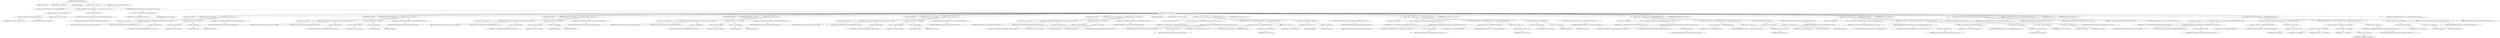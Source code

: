 digraph "TIFFReadDirEntryFloat" {  
"80151" [label = <(METHOD,TIFFReadDirEntryFloat)<SUB>959</SUB>> ]
"80152" [label = <(PARAM,TIFF *tif)<SUB>960</SUB>> ]
"80153" [label = <(PARAM,TIFFDirEntry *direntry)<SUB>960</SUB>> ]
"80154" [label = <(PARAM,float *value)<SUB>960</SUB>> ]
"80155" [label = <(BLOCK,&lt;empty&gt;,&lt;empty&gt;)<SUB>961</SUB>> ]
"80156" [label = <(LOCAL,enum TIFFReadDirEntryErr err: TIFFReadDirEntryErr)<SUB>962</SUB>> ]
"80157" [label = <(CONTROL_STRUCTURE,if (direntry-&gt;tdir_count != 1),if (direntry-&gt;tdir_count != 1))<SUB>963</SUB>> ]
"80158" [label = <(&lt;operator&gt;.notEquals,direntry-&gt;tdir_count != 1)<SUB>963</SUB>> ]
"80159" [label = <(&lt;operator&gt;.indirectFieldAccess,direntry-&gt;tdir_count)<SUB>963</SUB>> ]
"80160" [label = <(IDENTIFIER,direntry,direntry-&gt;tdir_count != 1)<SUB>963</SUB>> ]
"80161" [label = <(FIELD_IDENTIFIER,tdir_count,tdir_count)<SUB>963</SUB>> ]
"80162" [label = <(LITERAL,1,direntry-&gt;tdir_count != 1)<SUB>963</SUB>> ]
"80163" [label = <(BLOCK,&lt;empty&gt;,&lt;empty&gt;)<SUB>964</SUB>> ]
"80164" [label = <(RETURN,return (TIFFReadDirEntryErrCount);,return (TIFFReadDirEntryErrCount);)<SUB>964</SUB>> ]
"80165" [label = <(IDENTIFIER,TIFFReadDirEntryErrCount,return (TIFFReadDirEntryErrCount);)<SUB>964</SUB>> ]
"80166" [label = <(CONTROL_STRUCTURE,switch(direntry-&gt;tdir_type),switch(direntry-&gt;tdir_type))<SUB>965</SUB>> ]
"80167" [label = <(&lt;operator&gt;.indirectFieldAccess,direntry-&gt;tdir_type)<SUB>965</SUB>> ]
"80168" [label = <(IDENTIFIER,direntry,switch(direntry-&gt;tdir_type))<SUB>965</SUB>> ]
"80169" [label = <(FIELD_IDENTIFIER,tdir_type,tdir_type)<SUB>965</SUB>> ]
"80170" [label = <(BLOCK,&lt;empty&gt;,&lt;empty&gt;)<SUB>966</SUB>> ]
"80171" [label = <(JUMP_TARGET,case)<SUB>967</SUB>> ]
"80172" [label = <(IDENTIFIER,TIFF_BYTE,&lt;empty&gt;)<SUB>967</SUB>> ]
"80173" [label = <(BLOCK,&lt;empty&gt;,&lt;empty&gt;)<SUB>968</SUB>> ]
"80174" [label = <(LOCAL,uint8_t m: uint8_t)<SUB>969</SUB>> ]
"80175" [label = <(TIFFReadDirEntryCheckedByte,TIFFReadDirEntryCheckedByte(tif, direntry, &amp;m))<SUB>970</SUB>> ]
"80176" [label = <(IDENTIFIER,tif,TIFFReadDirEntryCheckedByte(tif, direntry, &amp;m))<SUB>970</SUB>> ]
"80177" [label = <(IDENTIFIER,direntry,TIFFReadDirEntryCheckedByte(tif, direntry, &amp;m))<SUB>970</SUB>> ]
"80178" [label = <(&lt;operator&gt;.addressOf,&amp;m)<SUB>970</SUB>> ]
"80179" [label = <(IDENTIFIER,m,TIFFReadDirEntryCheckedByte(tif, direntry, &amp;m))<SUB>970</SUB>> ]
"80180" [label = <(&lt;operator&gt;.assignment,*value = (float)m)<SUB>971</SUB>> ]
"80181" [label = <(&lt;operator&gt;.indirection,*value)<SUB>971</SUB>> ]
"80182" [label = <(IDENTIFIER,value,*value = (float)m)<SUB>971</SUB>> ]
"80183" [label = <(&lt;operator&gt;.cast,(float)m)<SUB>971</SUB>> ]
"80184" [label = <(UNKNOWN,float,float)<SUB>971</SUB>> ]
"80185" [label = <(IDENTIFIER,m,(float)m)<SUB>971</SUB>> ]
"80186" [label = <(RETURN,return (TIFFReadDirEntryErrOk);,return (TIFFReadDirEntryErrOk);)<SUB>972</SUB>> ]
"80187" [label = <(IDENTIFIER,TIFFReadDirEntryErrOk,return (TIFFReadDirEntryErrOk);)<SUB>972</SUB>> ]
"80188" [label = <(JUMP_TARGET,case)<SUB>974</SUB>> ]
"80189" [label = <(IDENTIFIER,TIFF_SBYTE,&lt;empty&gt;)<SUB>974</SUB>> ]
"80190" [label = <(BLOCK,&lt;empty&gt;,&lt;empty&gt;)<SUB>975</SUB>> ]
"80191" [label = <(LOCAL,int8_t m: int8_t)<SUB>976</SUB>> ]
"80192" [label = <(TIFFReadDirEntryCheckedSbyte,TIFFReadDirEntryCheckedSbyte(tif, direntry, &amp;m))<SUB>977</SUB>> ]
"80193" [label = <(IDENTIFIER,tif,TIFFReadDirEntryCheckedSbyte(tif, direntry, &amp;m))<SUB>977</SUB>> ]
"80194" [label = <(IDENTIFIER,direntry,TIFFReadDirEntryCheckedSbyte(tif, direntry, &amp;m))<SUB>977</SUB>> ]
"80195" [label = <(&lt;operator&gt;.addressOf,&amp;m)<SUB>977</SUB>> ]
"80196" [label = <(IDENTIFIER,m,TIFFReadDirEntryCheckedSbyte(tif, direntry, &amp;m))<SUB>977</SUB>> ]
"80197" [label = <(&lt;operator&gt;.assignment,*value = (float)m)<SUB>978</SUB>> ]
"80198" [label = <(&lt;operator&gt;.indirection,*value)<SUB>978</SUB>> ]
"80199" [label = <(IDENTIFIER,value,*value = (float)m)<SUB>978</SUB>> ]
"80200" [label = <(&lt;operator&gt;.cast,(float)m)<SUB>978</SUB>> ]
"80201" [label = <(UNKNOWN,float,float)<SUB>978</SUB>> ]
"80202" [label = <(IDENTIFIER,m,(float)m)<SUB>978</SUB>> ]
"80203" [label = <(RETURN,return (TIFFReadDirEntryErrOk);,return (TIFFReadDirEntryErrOk);)<SUB>979</SUB>> ]
"80204" [label = <(IDENTIFIER,TIFFReadDirEntryErrOk,return (TIFFReadDirEntryErrOk);)<SUB>979</SUB>> ]
"80205" [label = <(JUMP_TARGET,case)<SUB>981</SUB>> ]
"80206" [label = <(IDENTIFIER,TIFF_SHORT,&lt;empty&gt;)<SUB>981</SUB>> ]
"80207" [label = <(BLOCK,&lt;empty&gt;,&lt;empty&gt;)<SUB>982</SUB>> ]
"80208" [label = <(LOCAL,uint16_t m: uint16_t)<SUB>983</SUB>> ]
"80209" [label = <(TIFFReadDirEntryCheckedShort,TIFFReadDirEntryCheckedShort(tif, direntry, &amp;m))<SUB>984</SUB>> ]
"80210" [label = <(IDENTIFIER,tif,TIFFReadDirEntryCheckedShort(tif, direntry, &amp;m))<SUB>984</SUB>> ]
"80211" [label = <(IDENTIFIER,direntry,TIFFReadDirEntryCheckedShort(tif, direntry, &amp;m))<SUB>984</SUB>> ]
"80212" [label = <(&lt;operator&gt;.addressOf,&amp;m)<SUB>984</SUB>> ]
"80213" [label = <(IDENTIFIER,m,TIFFReadDirEntryCheckedShort(tif, direntry, &amp;m))<SUB>984</SUB>> ]
"80214" [label = <(&lt;operator&gt;.assignment,*value = (float)m)<SUB>985</SUB>> ]
"80215" [label = <(&lt;operator&gt;.indirection,*value)<SUB>985</SUB>> ]
"80216" [label = <(IDENTIFIER,value,*value = (float)m)<SUB>985</SUB>> ]
"80217" [label = <(&lt;operator&gt;.cast,(float)m)<SUB>985</SUB>> ]
"80218" [label = <(UNKNOWN,float,float)<SUB>985</SUB>> ]
"80219" [label = <(IDENTIFIER,m,(float)m)<SUB>985</SUB>> ]
"80220" [label = <(RETURN,return (TIFFReadDirEntryErrOk);,return (TIFFReadDirEntryErrOk);)<SUB>986</SUB>> ]
"80221" [label = <(IDENTIFIER,TIFFReadDirEntryErrOk,return (TIFFReadDirEntryErrOk);)<SUB>986</SUB>> ]
"80222" [label = <(JUMP_TARGET,case)<SUB>988</SUB>> ]
"80223" [label = <(IDENTIFIER,TIFF_SSHORT,&lt;empty&gt;)<SUB>988</SUB>> ]
"80224" [label = <(BLOCK,&lt;empty&gt;,&lt;empty&gt;)<SUB>989</SUB>> ]
"80225" [label = <(LOCAL,int16_t m: int16_t)<SUB>990</SUB>> ]
"80226" [label = <(TIFFReadDirEntryCheckedSshort,TIFFReadDirEntryCheckedSshort(tif, direntry, &amp;m))<SUB>991</SUB>> ]
"80227" [label = <(IDENTIFIER,tif,TIFFReadDirEntryCheckedSshort(tif, direntry, &amp;m))<SUB>991</SUB>> ]
"80228" [label = <(IDENTIFIER,direntry,TIFFReadDirEntryCheckedSshort(tif, direntry, &amp;m))<SUB>991</SUB>> ]
"80229" [label = <(&lt;operator&gt;.addressOf,&amp;m)<SUB>991</SUB>> ]
"80230" [label = <(IDENTIFIER,m,TIFFReadDirEntryCheckedSshort(tif, direntry, &amp;m))<SUB>991</SUB>> ]
"80231" [label = <(&lt;operator&gt;.assignment,*value = (float)m)<SUB>992</SUB>> ]
"80232" [label = <(&lt;operator&gt;.indirection,*value)<SUB>992</SUB>> ]
"80233" [label = <(IDENTIFIER,value,*value = (float)m)<SUB>992</SUB>> ]
"80234" [label = <(&lt;operator&gt;.cast,(float)m)<SUB>992</SUB>> ]
"80235" [label = <(UNKNOWN,float,float)<SUB>992</SUB>> ]
"80236" [label = <(IDENTIFIER,m,(float)m)<SUB>992</SUB>> ]
"80237" [label = <(RETURN,return (TIFFReadDirEntryErrOk);,return (TIFFReadDirEntryErrOk);)<SUB>993</SUB>> ]
"80238" [label = <(IDENTIFIER,TIFFReadDirEntryErrOk,return (TIFFReadDirEntryErrOk);)<SUB>993</SUB>> ]
"80239" [label = <(JUMP_TARGET,case)<SUB>995</SUB>> ]
"80240" [label = <(IDENTIFIER,TIFF_LONG,&lt;empty&gt;)<SUB>995</SUB>> ]
"80241" [label = <(BLOCK,&lt;empty&gt;,&lt;empty&gt;)<SUB>996</SUB>> ]
"80242" [label = <(LOCAL,uint32_t m: uint32_t)<SUB>997</SUB>> ]
"80243" [label = <(TIFFReadDirEntryCheckedLong,TIFFReadDirEntryCheckedLong(tif, direntry, &amp;m))<SUB>998</SUB>> ]
"80244" [label = <(IDENTIFIER,tif,TIFFReadDirEntryCheckedLong(tif, direntry, &amp;m))<SUB>998</SUB>> ]
"80245" [label = <(IDENTIFIER,direntry,TIFFReadDirEntryCheckedLong(tif, direntry, &amp;m))<SUB>998</SUB>> ]
"80246" [label = <(&lt;operator&gt;.addressOf,&amp;m)<SUB>998</SUB>> ]
"80247" [label = <(IDENTIFIER,m,TIFFReadDirEntryCheckedLong(tif, direntry, &amp;m))<SUB>998</SUB>> ]
"80248" [label = <(&lt;operator&gt;.assignment,*value = (float)m)<SUB>999</SUB>> ]
"80249" [label = <(&lt;operator&gt;.indirection,*value)<SUB>999</SUB>> ]
"80250" [label = <(IDENTIFIER,value,*value = (float)m)<SUB>999</SUB>> ]
"80251" [label = <(&lt;operator&gt;.cast,(float)m)<SUB>999</SUB>> ]
"80252" [label = <(UNKNOWN,float,float)<SUB>999</SUB>> ]
"80253" [label = <(IDENTIFIER,m,(float)m)<SUB>999</SUB>> ]
"80254" [label = <(RETURN,return (TIFFReadDirEntryErrOk);,return (TIFFReadDirEntryErrOk);)<SUB>1000</SUB>> ]
"80255" [label = <(IDENTIFIER,TIFFReadDirEntryErrOk,return (TIFFReadDirEntryErrOk);)<SUB>1000</SUB>> ]
"80256" [label = <(JUMP_TARGET,case)<SUB>1002</SUB>> ]
"80257" [label = <(IDENTIFIER,TIFF_SLONG,&lt;empty&gt;)<SUB>1002</SUB>> ]
"80258" [label = <(BLOCK,&lt;empty&gt;,&lt;empty&gt;)<SUB>1003</SUB>> ]
"80259" [label = <(LOCAL,int32_t m: int32_t)<SUB>1004</SUB>> ]
"80260" [label = <(TIFFReadDirEntryCheckedSlong,TIFFReadDirEntryCheckedSlong(tif, direntry, &amp;m))<SUB>1005</SUB>> ]
"80261" [label = <(IDENTIFIER,tif,TIFFReadDirEntryCheckedSlong(tif, direntry, &amp;m))<SUB>1005</SUB>> ]
"80262" [label = <(IDENTIFIER,direntry,TIFFReadDirEntryCheckedSlong(tif, direntry, &amp;m))<SUB>1005</SUB>> ]
"80263" [label = <(&lt;operator&gt;.addressOf,&amp;m)<SUB>1005</SUB>> ]
"80264" [label = <(IDENTIFIER,m,TIFFReadDirEntryCheckedSlong(tif, direntry, &amp;m))<SUB>1005</SUB>> ]
"80265" [label = <(&lt;operator&gt;.assignment,*value = (float)m)<SUB>1006</SUB>> ]
"80266" [label = <(&lt;operator&gt;.indirection,*value)<SUB>1006</SUB>> ]
"80267" [label = <(IDENTIFIER,value,*value = (float)m)<SUB>1006</SUB>> ]
"80268" [label = <(&lt;operator&gt;.cast,(float)m)<SUB>1006</SUB>> ]
"80269" [label = <(UNKNOWN,float,float)<SUB>1006</SUB>> ]
"80270" [label = <(IDENTIFIER,m,(float)m)<SUB>1006</SUB>> ]
"80271" [label = <(RETURN,return (TIFFReadDirEntryErrOk);,return (TIFFReadDirEntryErrOk);)<SUB>1007</SUB>> ]
"80272" [label = <(IDENTIFIER,TIFFReadDirEntryErrOk,return (TIFFReadDirEntryErrOk);)<SUB>1007</SUB>> ]
"80273" [label = <(JUMP_TARGET,case)<SUB>1009</SUB>> ]
"80274" [label = <(IDENTIFIER,TIFF_LONG8,&lt;empty&gt;)<SUB>1009</SUB>> ]
"80275" [label = <(BLOCK,&lt;empty&gt;,&lt;empty&gt;)<SUB>1010</SUB>> ]
"80276" [label = <(LOCAL,uint64_t m: uint64_t)<SUB>1011</SUB>> ]
"80277" [label = <(&lt;operator&gt;.assignment,err = TIFFReadDirEntryCheckedLong8(tif, direntry, &amp;m))<SUB>1012</SUB>> ]
"80278" [label = <(IDENTIFIER,err,err = TIFFReadDirEntryCheckedLong8(tif, direntry, &amp;m))<SUB>1012</SUB>> ]
"80279" [label = <(TIFFReadDirEntryCheckedLong8,TIFFReadDirEntryCheckedLong8(tif, direntry, &amp;m))<SUB>1012</SUB>> ]
"80280" [label = <(IDENTIFIER,tif,TIFFReadDirEntryCheckedLong8(tif, direntry, &amp;m))<SUB>1012</SUB>> ]
"80281" [label = <(IDENTIFIER,direntry,TIFFReadDirEntryCheckedLong8(tif, direntry, &amp;m))<SUB>1012</SUB>> ]
"80282" [label = <(&lt;operator&gt;.addressOf,&amp;m)<SUB>1012</SUB>> ]
"80283" [label = <(IDENTIFIER,m,TIFFReadDirEntryCheckedLong8(tif, direntry, &amp;m))<SUB>1012</SUB>> ]
"80284" [label = <(CONTROL_STRUCTURE,if (err != TIFFReadDirEntryErrOk),if (err != TIFFReadDirEntryErrOk))<SUB>1013</SUB>> ]
"80285" [label = <(&lt;operator&gt;.notEquals,err != TIFFReadDirEntryErrOk)<SUB>1013</SUB>> ]
"80286" [label = <(IDENTIFIER,err,err != TIFFReadDirEntryErrOk)<SUB>1013</SUB>> ]
"80287" [label = <(IDENTIFIER,TIFFReadDirEntryErrOk,err != TIFFReadDirEntryErrOk)<SUB>1013</SUB>> ]
"80288" [label = <(BLOCK,&lt;empty&gt;,&lt;empty&gt;)<SUB>1014</SUB>> ]
"80289" [label = <(RETURN,return (err);,return (err);)<SUB>1014</SUB>> ]
"80290" [label = <(IDENTIFIER,err,return (err);)<SUB>1014</SUB>> ]
"80291" [label = <(&lt;operator&gt;.assignment,*value = (float)m)<SUB>1023</SUB>> ]
"80292" [label = <(&lt;operator&gt;.indirection,*value)<SUB>1023</SUB>> ]
"80293" [label = <(IDENTIFIER,value,*value = (float)m)<SUB>1023</SUB>> ]
"80294" [label = <(&lt;operator&gt;.cast,(float)m)<SUB>1023</SUB>> ]
"80295" [label = <(UNKNOWN,float,float)<SUB>1023</SUB>> ]
"80296" [label = <(IDENTIFIER,m,(float)m)<SUB>1023</SUB>> ]
"80297" [label = <(RETURN,return (TIFFReadDirEntryErrOk);,return (TIFFReadDirEntryErrOk);)<SUB>1025</SUB>> ]
"80298" [label = <(IDENTIFIER,TIFFReadDirEntryErrOk,return (TIFFReadDirEntryErrOk);)<SUB>1025</SUB>> ]
"80299" [label = <(JUMP_TARGET,case)<SUB>1027</SUB>> ]
"80300" [label = <(IDENTIFIER,TIFF_SLONG8,&lt;empty&gt;)<SUB>1027</SUB>> ]
"80301" [label = <(BLOCK,&lt;empty&gt;,&lt;empty&gt;)<SUB>1028</SUB>> ]
"80302" [label = <(LOCAL,int64_t m: int64_t)<SUB>1029</SUB>> ]
"80303" [label = <(&lt;operator&gt;.assignment,err = TIFFReadDirEntryCheckedSlong8(tif, direntry, &amp;m))<SUB>1030</SUB>> ]
"80304" [label = <(IDENTIFIER,err,err = TIFFReadDirEntryCheckedSlong8(tif, direntry, &amp;m))<SUB>1030</SUB>> ]
"80305" [label = <(TIFFReadDirEntryCheckedSlong8,TIFFReadDirEntryCheckedSlong8(tif, direntry, &amp;m))<SUB>1030</SUB>> ]
"80306" [label = <(IDENTIFIER,tif,TIFFReadDirEntryCheckedSlong8(tif, direntry, &amp;m))<SUB>1030</SUB>> ]
"80307" [label = <(IDENTIFIER,direntry,TIFFReadDirEntryCheckedSlong8(tif, direntry, &amp;m))<SUB>1030</SUB>> ]
"80308" [label = <(&lt;operator&gt;.addressOf,&amp;m)<SUB>1030</SUB>> ]
"80309" [label = <(IDENTIFIER,m,TIFFReadDirEntryCheckedSlong8(tif, direntry, &amp;m))<SUB>1030</SUB>> ]
"80310" [label = <(CONTROL_STRUCTURE,if (err != TIFFReadDirEntryErrOk),if (err != TIFFReadDirEntryErrOk))<SUB>1031</SUB>> ]
"80311" [label = <(&lt;operator&gt;.notEquals,err != TIFFReadDirEntryErrOk)<SUB>1031</SUB>> ]
"80312" [label = <(IDENTIFIER,err,err != TIFFReadDirEntryErrOk)<SUB>1031</SUB>> ]
"80313" [label = <(IDENTIFIER,TIFFReadDirEntryErrOk,err != TIFFReadDirEntryErrOk)<SUB>1031</SUB>> ]
"80314" [label = <(BLOCK,&lt;empty&gt;,&lt;empty&gt;)<SUB>1032</SUB>> ]
"80315" [label = <(RETURN,return (err);,return (err);)<SUB>1032</SUB>> ]
"80316" [label = <(IDENTIFIER,err,return (err);)<SUB>1032</SUB>> ]
"80317" [label = <(&lt;operator&gt;.assignment,*value = (float)m)<SUB>1033</SUB>> ]
"80318" [label = <(&lt;operator&gt;.indirection,*value)<SUB>1033</SUB>> ]
"80319" [label = <(IDENTIFIER,value,*value = (float)m)<SUB>1033</SUB>> ]
"80320" [label = <(&lt;operator&gt;.cast,(float)m)<SUB>1033</SUB>> ]
"80321" [label = <(UNKNOWN,float,float)<SUB>1033</SUB>> ]
"80322" [label = <(IDENTIFIER,m,(float)m)<SUB>1033</SUB>> ]
"80323" [label = <(RETURN,return (TIFFReadDirEntryErrOk);,return (TIFFReadDirEntryErrOk);)<SUB>1034</SUB>> ]
"80324" [label = <(IDENTIFIER,TIFFReadDirEntryErrOk,return (TIFFReadDirEntryErrOk);)<SUB>1034</SUB>> ]
"80325" [label = <(JUMP_TARGET,case)<SUB>1036</SUB>> ]
"80326" [label = <(IDENTIFIER,TIFF_RATIONAL,&lt;empty&gt;)<SUB>1036</SUB>> ]
"80327" [label = <(BLOCK,&lt;empty&gt;,&lt;empty&gt;)<SUB>1037</SUB>> ]
"80328" [label = <(LOCAL,double m: double)<SUB>1038</SUB>> ]
"80329" [label = <(&lt;operator&gt;.assignment,err = TIFFReadDirEntryCheckedRational(tif, direntry, &amp;m))<SUB>1039</SUB>> ]
"80330" [label = <(IDENTIFIER,err,err = TIFFReadDirEntryCheckedRational(tif, direntry, &amp;m))<SUB>1039</SUB>> ]
"80331" [label = <(TIFFReadDirEntryCheckedRational,TIFFReadDirEntryCheckedRational(tif, direntry, &amp;m))<SUB>1039</SUB>> ]
"80332" [label = <(IDENTIFIER,tif,TIFFReadDirEntryCheckedRational(tif, direntry, &amp;m))<SUB>1039</SUB>> ]
"80333" [label = <(IDENTIFIER,direntry,TIFFReadDirEntryCheckedRational(tif, direntry, &amp;m))<SUB>1039</SUB>> ]
"80334" [label = <(&lt;operator&gt;.addressOf,&amp;m)<SUB>1039</SUB>> ]
"80335" [label = <(IDENTIFIER,m,TIFFReadDirEntryCheckedRational(tif, direntry, &amp;m))<SUB>1039</SUB>> ]
"80336" [label = <(CONTROL_STRUCTURE,if (err != TIFFReadDirEntryErrOk),if (err != TIFFReadDirEntryErrOk))<SUB>1040</SUB>> ]
"80337" [label = <(&lt;operator&gt;.notEquals,err != TIFFReadDirEntryErrOk)<SUB>1040</SUB>> ]
"80338" [label = <(IDENTIFIER,err,err != TIFFReadDirEntryErrOk)<SUB>1040</SUB>> ]
"80339" [label = <(IDENTIFIER,TIFFReadDirEntryErrOk,err != TIFFReadDirEntryErrOk)<SUB>1040</SUB>> ]
"80340" [label = <(BLOCK,&lt;empty&gt;,&lt;empty&gt;)<SUB>1041</SUB>> ]
"80341" [label = <(RETURN,return (err);,return (err);)<SUB>1041</SUB>> ]
"80342" [label = <(IDENTIFIER,err,return (err);)<SUB>1041</SUB>> ]
"80343" [label = <(&lt;operator&gt;.assignment,*value = (float)m)<SUB>1042</SUB>> ]
"80344" [label = <(&lt;operator&gt;.indirection,*value)<SUB>1042</SUB>> ]
"80345" [label = <(IDENTIFIER,value,*value = (float)m)<SUB>1042</SUB>> ]
"80346" [label = <(&lt;operator&gt;.cast,(float)m)<SUB>1042</SUB>> ]
"80347" [label = <(UNKNOWN,float,float)<SUB>1042</SUB>> ]
"80348" [label = <(IDENTIFIER,m,(float)m)<SUB>1042</SUB>> ]
"80349" [label = <(RETURN,return (TIFFReadDirEntryErrOk);,return (TIFFReadDirEntryErrOk);)<SUB>1043</SUB>> ]
"80350" [label = <(IDENTIFIER,TIFFReadDirEntryErrOk,return (TIFFReadDirEntryErrOk);)<SUB>1043</SUB>> ]
"80351" [label = <(JUMP_TARGET,case)<SUB>1045</SUB>> ]
"80352" [label = <(IDENTIFIER,TIFF_SRATIONAL,&lt;empty&gt;)<SUB>1045</SUB>> ]
"80353" [label = <(BLOCK,&lt;empty&gt;,&lt;empty&gt;)<SUB>1046</SUB>> ]
"80354" [label = <(LOCAL,double m: double)<SUB>1047</SUB>> ]
"80355" [label = <(&lt;operator&gt;.assignment,err = TIFFReadDirEntryCheckedSrational(tif, direntry, &amp;m))<SUB>1048</SUB>> ]
"80356" [label = <(IDENTIFIER,err,err = TIFFReadDirEntryCheckedSrational(tif, direntry, &amp;m))<SUB>1048</SUB>> ]
"80357" [label = <(TIFFReadDirEntryCheckedSrational,TIFFReadDirEntryCheckedSrational(tif, direntry, &amp;m))<SUB>1048</SUB>> ]
"80358" [label = <(IDENTIFIER,tif,TIFFReadDirEntryCheckedSrational(tif, direntry, &amp;m))<SUB>1048</SUB>> ]
"80359" [label = <(IDENTIFIER,direntry,TIFFReadDirEntryCheckedSrational(tif, direntry, &amp;m))<SUB>1048</SUB>> ]
"80360" [label = <(&lt;operator&gt;.addressOf,&amp;m)<SUB>1048</SUB>> ]
"80361" [label = <(IDENTIFIER,m,TIFFReadDirEntryCheckedSrational(tif, direntry, &amp;m))<SUB>1048</SUB>> ]
"80362" [label = <(CONTROL_STRUCTURE,if (err != TIFFReadDirEntryErrOk),if (err != TIFFReadDirEntryErrOk))<SUB>1049</SUB>> ]
"80363" [label = <(&lt;operator&gt;.notEquals,err != TIFFReadDirEntryErrOk)<SUB>1049</SUB>> ]
"80364" [label = <(IDENTIFIER,err,err != TIFFReadDirEntryErrOk)<SUB>1049</SUB>> ]
"80365" [label = <(IDENTIFIER,TIFFReadDirEntryErrOk,err != TIFFReadDirEntryErrOk)<SUB>1049</SUB>> ]
"80366" [label = <(BLOCK,&lt;empty&gt;,&lt;empty&gt;)<SUB>1050</SUB>> ]
"80367" [label = <(RETURN,return (err);,return (err);)<SUB>1050</SUB>> ]
"80368" [label = <(IDENTIFIER,err,return (err);)<SUB>1050</SUB>> ]
"80369" [label = <(&lt;operator&gt;.assignment,*value = (float)m)<SUB>1051</SUB>> ]
"80370" [label = <(&lt;operator&gt;.indirection,*value)<SUB>1051</SUB>> ]
"80371" [label = <(IDENTIFIER,value,*value = (float)m)<SUB>1051</SUB>> ]
"80372" [label = <(&lt;operator&gt;.cast,(float)m)<SUB>1051</SUB>> ]
"80373" [label = <(UNKNOWN,float,float)<SUB>1051</SUB>> ]
"80374" [label = <(IDENTIFIER,m,(float)m)<SUB>1051</SUB>> ]
"80375" [label = <(RETURN,return (TIFFReadDirEntryErrOk);,return (TIFFReadDirEntryErrOk);)<SUB>1052</SUB>> ]
"80376" [label = <(IDENTIFIER,TIFFReadDirEntryErrOk,return (TIFFReadDirEntryErrOk);)<SUB>1052</SUB>> ]
"80377" [label = <(JUMP_TARGET,case)<SUB>1054</SUB>> ]
"80378" [label = <(IDENTIFIER,TIFF_FLOAT,&lt;empty&gt;)<SUB>1054</SUB>> ]
"80379" [label = <(TIFFReadDirEntryCheckedFloat,TIFFReadDirEntryCheckedFloat(tif, direntry, value))<SUB>1055</SUB>> ]
"80380" [label = <(IDENTIFIER,tif,TIFFReadDirEntryCheckedFloat(tif, direntry, value))<SUB>1055</SUB>> ]
"80381" [label = <(IDENTIFIER,direntry,TIFFReadDirEntryCheckedFloat(tif, direntry, value))<SUB>1055</SUB>> ]
"80382" [label = <(IDENTIFIER,value,TIFFReadDirEntryCheckedFloat(tif, direntry, value))<SUB>1055</SUB>> ]
"80383" [label = <(RETURN,return (TIFFReadDirEntryErrOk);,return (TIFFReadDirEntryErrOk);)<SUB>1056</SUB>> ]
"80384" [label = <(IDENTIFIER,TIFFReadDirEntryErrOk,return (TIFFReadDirEntryErrOk);)<SUB>1056</SUB>> ]
"80385" [label = <(JUMP_TARGET,case)<SUB>1057</SUB>> ]
"80386" [label = <(IDENTIFIER,TIFF_DOUBLE,&lt;empty&gt;)<SUB>1057</SUB>> ]
"80387" [label = <(BLOCK,&lt;empty&gt;,&lt;empty&gt;)<SUB>1058</SUB>> ]
"80388" [label = <(LOCAL,double m: double)<SUB>1059</SUB>> ]
"80389" [label = <(&lt;operator&gt;.assignment,err = TIFFReadDirEntryCheckedDouble(tif, direntry, &amp;m))<SUB>1060</SUB>> ]
"80390" [label = <(IDENTIFIER,err,err = TIFFReadDirEntryCheckedDouble(tif, direntry, &amp;m))<SUB>1060</SUB>> ]
"80391" [label = <(TIFFReadDirEntryCheckedDouble,TIFFReadDirEntryCheckedDouble(tif, direntry, &amp;m))<SUB>1060</SUB>> ]
"80392" [label = <(IDENTIFIER,tif,TIFFReadDirEntryCheckedDouble(tif, direntry, &amp;m))<SUB>1060</SUB>> ]
"80393" [label = <(IDENTIFIER,direntry,TIFFReadDirEntryCheckedDouble(tif, direntry, &amp;m))<SUB>1060</SUB>> ]
"80394" [label = <(&lt;operator&gt;.addressOf,&amp;m)<SUB>1060</SUB>> ]
"80395" [label = <(IDENTIFIER,m,TIFFReadDirEntryCheckedDouble(tif, direntry, &amp;m))<SUB>1060</SUB>> ]
"80396" [label = <(CONTROL_STRUCTURE,if (err != TIFFReadDirEntryErrOk),if (err != TIFFReadDirEntryErrOk))<SUB>1061</SUB>> ]
"80397" [label = <(&lt;operator&gt;.notEquals,err != TIFFReadDirEntryErrOk)<SUB>1061</SUB>> ]
"80398" [label = <(IDENTIFIER,err,err != TIFFReadDirEntryErrOk)<SUB>1061</SUB>> ]
"80399" [label = <(IDENTIFIER,TIFFReadDirEntryErrOk,err != TIFFReadDirEntryErrOk)<SUB>1061</SUB>> ]
"80400" [label = <(BLOCK,&lt;empty&gt;,&lt;empty&gt;)<SUB>1062</SUB>> ]
"80401" [label = <(RETURN,return (err);,return (err);)<SUB>1062</SUB>> ]
"80402" [label = <(IDENTIFIER,err,return (err);)<SUB>1062</SUB>> ]
"80403" [label = <(CONTROL_STRUCTURE,if ((m &gt; FLT_MAX) || (m &lt; -FLT_MAX)),if ((m &gt; FLT_MAX) || (m &lt; -FLT_MAX)))<SUB>1063</SUB>> ]
"80404" [label = <(&lt;operator&gt;.logicalOr,(m &gt; FLT_MAX) || (m &lt; -FLT_MAX))<SUB>1063</SUB>> ]
"80405" [label = <(&lt;operator&gt;.greaterThan,m &gt; FLT_MAX)<SUB>1063</SUB>> ]
"80406" [label = <(IDENTIFIER,m,m &gt; FLT_MAX)<SUB>1063</SUB>> ]
"80407" [label = <(IDENTIFIER,__FLT_MAX__,m &gt; FLT_MAX)<SUB>1063</SUB>> ]
"80408" [label = <(&lt;operator&gt;.lessThan,m &lt; -FLT_MAX)<SUB>1063</SUB>> ]
"80409" [label = <(IDENTIFIER,m,m &lt; -FLT_MAX)<SUB>1063</SUB>> ]
"80410" [label = <(&lt;operator&gt;.minus,-FLT_MAX)<SUB>1063</SUB>> ]
"80411" [label = <(IDENTIFIER,__FLT_MAX__,-FLT_MAX)<SUB>1063</SUB>> ]
"80412" [label = <(BLOCK,&lt;empty&gt;,&lt;empty&gt;)<SUB>1064</SUB>> ]
"80413" [label = <(RETURN,return (TIFFReadDirEntryErrRange);,return (TIFFReadDirEntryErrRange);)<SUB>1064</SUB>> ]
"80414" [label = <(IDENTIFIER,TIFFReadDirEntryErrRange,return (TIFFReadDirEntryErrRange);)<SUB>1064</SUB>> ]
"80415" [label = <(&lt;operator&gt;.assignment,*value = (float)m)<SUB>1065</SUB>> ]
"80416" [label = <(&lt;operator&gt;.indirection,*value)<SUB>1065</SUB>> ]
"80417" [label = <(IDENTIFIER,value,*value = (float)m)<SUB>1065</SUB>> ]
"80418" [label = <(&lt;operator&gt;.cast,(float)m)<SUB>1065</SUB>> ]
"80419" [label = <(UNKNOWN,float,float)<SUB>1065</SUB>> ]
"80420" [label = <(IDENTIFIER,m,(float)m)<SUB>1065</SUB>> ]
"80421" [label = <(RETURN,return (TIFFReadDirEntryErrOk);,return (TIFFReadDirEntryErrOk);)<SUB>1066</SUB>> ]
"80422" [label = <(IDENTIFIER,TIFFReadDirEntryErrOk,return (TIFFReadDirEntryErrOk);)<SUB>1066</SUB>> ]
"80423" [label = <(JUMP_TARGET,default)<SUB>1068</SUB>> ]
"80424" [label = <(RETURN,return (TIFFReadDirEntryErrType);,return (TIFFReadDirEntryErrType);)<SUB>1069</SUB>> ]
"80425" [label = <(IDENTIFIER,TIFFReadDirEntryErrType,return (TIFFReadDirEntryErrType);)<SUB>1069</SUB>> ]
"80426" [label = <(METHOD_RETURN,enum TIFFReadDirEntryErr)<SUB>959</SUB>> ]
  "80151" -> "80152" 
  "80151" -> "80153" 
  "80151" -> "80154" 
  "80151" -> "80155" 
  "80151" -> "80426" 
  "80155" -> "80156" 
  "80155" -> "80157" 
  "80155" -> "80166" 
  "80157" -> "80158" 
  "80157" -> "80163" 
  "80158" -> "80159" 
  "80158" -> "80162" 
  "80159" -> "80160" 
  "80159" -> "80161" 
  "80163" -> "80164" 
  "80164" -> "80165" 
  "80166" -> "80167" 
  "80166" -> "80170" 
  "80167" -> "80168" 
  "80167" -> "80169" 
  "80170" -> "80171" 
  "80170" -> "80172" 
  "80170" -> "80173" 
  "80170" -> "80188" 
  "80170" -> "80189" 
  "80170" -> "80190" 
  "80170" -> "80205" 
  "80170" -> "80206" 
  "80170" -> "80207" 
  "80170" -> "80222" 
  "80170" -> "80223" 
  "80170" -> "80224" 
  "80170" -> "80239" 
  "80170" -> "80240" 
  "80170" -> "80241" 
  "80170" -> "80256" 
  "80170" -> "80257" 
  "80170" -> "80258" 
  "80170" -> "80273" 
  "80170" -> "80274" 
  "80170" -> "80275" 
  "80170" -> "80299" 
  "80170" -> "80300" 
  "80170" -> "80301" 
  "80170" -> "80325" 
  "80170" -> "80326" 
  "80170" -> "80327" 
  "80170" -> "80351" 
  "80170" -> "80352" 
  "80170" -> "80353" 
  "80170" -> "80377" 
  "80170" -> "80378" 
  "80170" -> "80379" 
  "80170" -> "80383" 
  "80170" -> "80385" 
  "80170" -> "80386" 
  "80170" -> "80387" 
  "80170" -> "80423" 
  "80170" -> "80424" 
  "80173" -> "80174" 
  "80173" -> "80175" 
  "80173" -> "80180" 
  "80173" -> "80186" 
  "80175" -> "80176" 
  "80175" -> "80177" 
  "80175" -> "80178" 
  "80178" -> "80179" 
  "80180" -> "80181" 
  "80180" -> "80183" 
  "80181" -> "80182" 
  "80183" -> "80184" 
  "80183" -> "80185" 
  "80186" -> "80187" 
  "80190" -> "80191" 
  "80190" -> "80192" 
  "80190" -> "80197" 
  "80190" -> "80203" 
  "80192" -> "80193" 
  "80192" -> "80194" 
  "80192" -> "80195" 
  "80195" -> "80196" 
  "80197" -> "80198" 
  "80197" -> "80200" 
  "80198" -> "80199" 
  "80200" -> "80201" 
  "80200" -> "80202" 
  "80203" -> "80204" 
  "80207" -> "80208" 
  "80207" -> "80209" 
  "80207" -> "80214" 
  "80207" -> "80220" 
  "80209" -> "80210" 
  "80209" -> "80211" 
  "80209" -> "80212" 
  "80212" -> "80213" 
  "80214" -> "80215" 
  "80214" -> "80217" 
  "80215" -> "80216" 
  "80217" -> "80218" 
  "80217" -> "80219" 
  "80220" -> "80221" 
  "80224" -> "80225" 
  "80224" -> "80226" 
  "80224" -> "80231" 
  "80224" -> "80237" 
  "80226" -> "80227" 
  "80226" -> "80228" 
  "80226" -> "80229" 
  "80229" -> "80230" 
  "80231" -> "80232" 
  "80231" -> "80234" 
  "80232" -> "80233" 
  "80234" -> "80235" 
  "80234" -> "80236" 
  "80237" -> "80238" 
  "80241" -> "80242" 
  "80241" -> "80243" 
  "80241" -> "80248" 
  "80241" -> "80254" 
  "80243" -> "80244" 
  "80243" -> "80245" 
  "80243" -> "80246" 
  "80246" -> "80247" 
  "80248" -> "80249" 
  "80248" -> "80251" 
  "80249" -> "80250" 
  "80251" -> "80252" 
  "80251" -> "80253" 
  "80254" -> "80255" 
  "80258" -> "80259" 
  "80258" -> "80260" 
  "80258" -> "80265" 
  "80258" -> "80271" 
  "80260" -> "80261" 
  "80260" -> "80262" 
  "80260" -> "80263" 
  "80263" -> "80264" 
  "80265" -> "80266" 
  "80265" -> "80268" 
  "80266" -> "80267" 
  "80268" -> "80269" 
  "80268" -> "80270" 
  "80271" -> "80272" 
  "80275" -> "80276" 
  "80275" -> "80277" 
  "80275" -> "80284" 
  "80275" -> "80291" 
  "80275" -> "80297" 
  "80277" -> "80278" 
  "80277" -> "80279" 
  "80279" -> "80280" 
  "80279" -> "80281" 
  "80279" -> "80282" 
  "80282" -> "80283" 
  "80284" -> "80285" 
  "80284" -> "80288" 
  "80285" -> "80286" 
  "80285" -> "80287" 
  "80288" -> "80289" 
  "80289" -> "80290" 
  "80291" -> "80292" 
  "80291" -> "80294" 
  "80292" -> "80293" 
  "80294" -> "80295" 
  "80294" -> "80296" 
  "80297" -> "80298" 
  "80301" -> "80302" 
  "80301" -> "80303" 
  "80301" -> "80310" 
  "80301" -> "80317" 
  "80301" -> "80323" 
  "80303" -> "80304" 
  "80303" -> "80305" 
  "80305" -> "80306" 
  "80305" -> "80307" 
  "80305" -> "80308" 
  "80308" -> "80309" 
  "80310" -> "80311" 
  "80310" -> "80314" 
  "80311" -> "80312" 
  "80311" -> "80313" 
  "80314" -> "80315" 
  "80315" -> "80316" 
  "80317" -> "80318" 
  "80317" -> "80320" 
  "80318" -> "80319" 
  "80320" -> "80321" 
  "80320" -> "80322" 
  "80323" -> "80324" 
  "80327" -> "80328" 
  "80327" -> "80329" 
  "80327" -> "80336" 
  "80327" -> "80343" 
  "80327" -> "80349" 
  "80329" -> "80330" 
  "80329" -> "80331" 
  "80331" -> "80332" 
  "80331" -> "80333" 
  "80331" -> "80334" 
  "80334" -> "80335" 
  "80336" -> "80337" 
  "80336" -> "80340" 
  "80337" -> "80338" 
  "80337" -> "80339" 
  "80340" -> "80341" 
  "80341" -> "80342" 
  "80343" -> "80344" 
  "80343" -> "80346" 
  "80344" -> "80345" 
  "80346" -> "80347" 
  "80346" -> "80348" 
  "80349" -> "80350" 
  "80353" -> "80354" 
  "80353" -> "80355" 
  "80353" -> "80362" 
  "80353" -> "80369" 
  "80353" -> "80375" 
  "80355" -> "80356" 
  "80355" -> "80357" 
  "80357" -> "80358" 
  "80357" -> "80359" 
  "80357" -> "80360" 
  "80360" -> "80361" 
  "80362" -> "80363" 
  "80362" -> "80366" 
  "80363" -> "80364" 
  "80363" -> "80365" 
  "80366" -> "80367" 
  "80367" -> "80368" 
  "80369" -> "80370" 
  "80369" -> "80372" 
  "80370" -> "80371" 
  "80372" -> "80373" 
  "80372" -> "80374" 
  "80375" -> "80376" 
  "80379" -> "80380" 
  "80379" -> "80381" 
  "80379" -> "80382" 
  "80383" -> "80384" 
  "80387" -> "80388" 
  "80387" -> "80389" 
  "80387" -> "80396" 
  "80387" -> "80403" 
  "80387" -> "80415" 
  "80387" -> "80421" 
  "80389" -> "80390" 
  "80389" -> "80391" 
  "80391" -> "80392" 
  "80391" -> "80393" 
  "80391" -> "80394" 
  "80394" -> "80395" 
  "80396" -> "80397" 
  "80396" -> "80400" 
  "80397" -> "80398" 
  "80397" -> "80399" 
  "80400" -> "80401" 
  "80401" -> "80402" 
  "80403" -> "80404" 
  "80403" -> "80412" 
  "80404" -> "80405" 
  "80404" -> "80408" 
  "80405" -> "80406" 
  "80405" -> "80407" 
  "80408" -> "80409" 
  "80408" -> "80410" 
  "80410" -> "80411" 
  "80412" -> "80413" 
  "80413" -> "80414" 
  "80415" -> "80416" 
  "80415" -> "80418" 
  "80416" -> "80417" 
  "80418" -> "80419" 
  "80418" -> "80420" 
  "80421" -> "80422" 
  "80424" -> "80425" 
}
